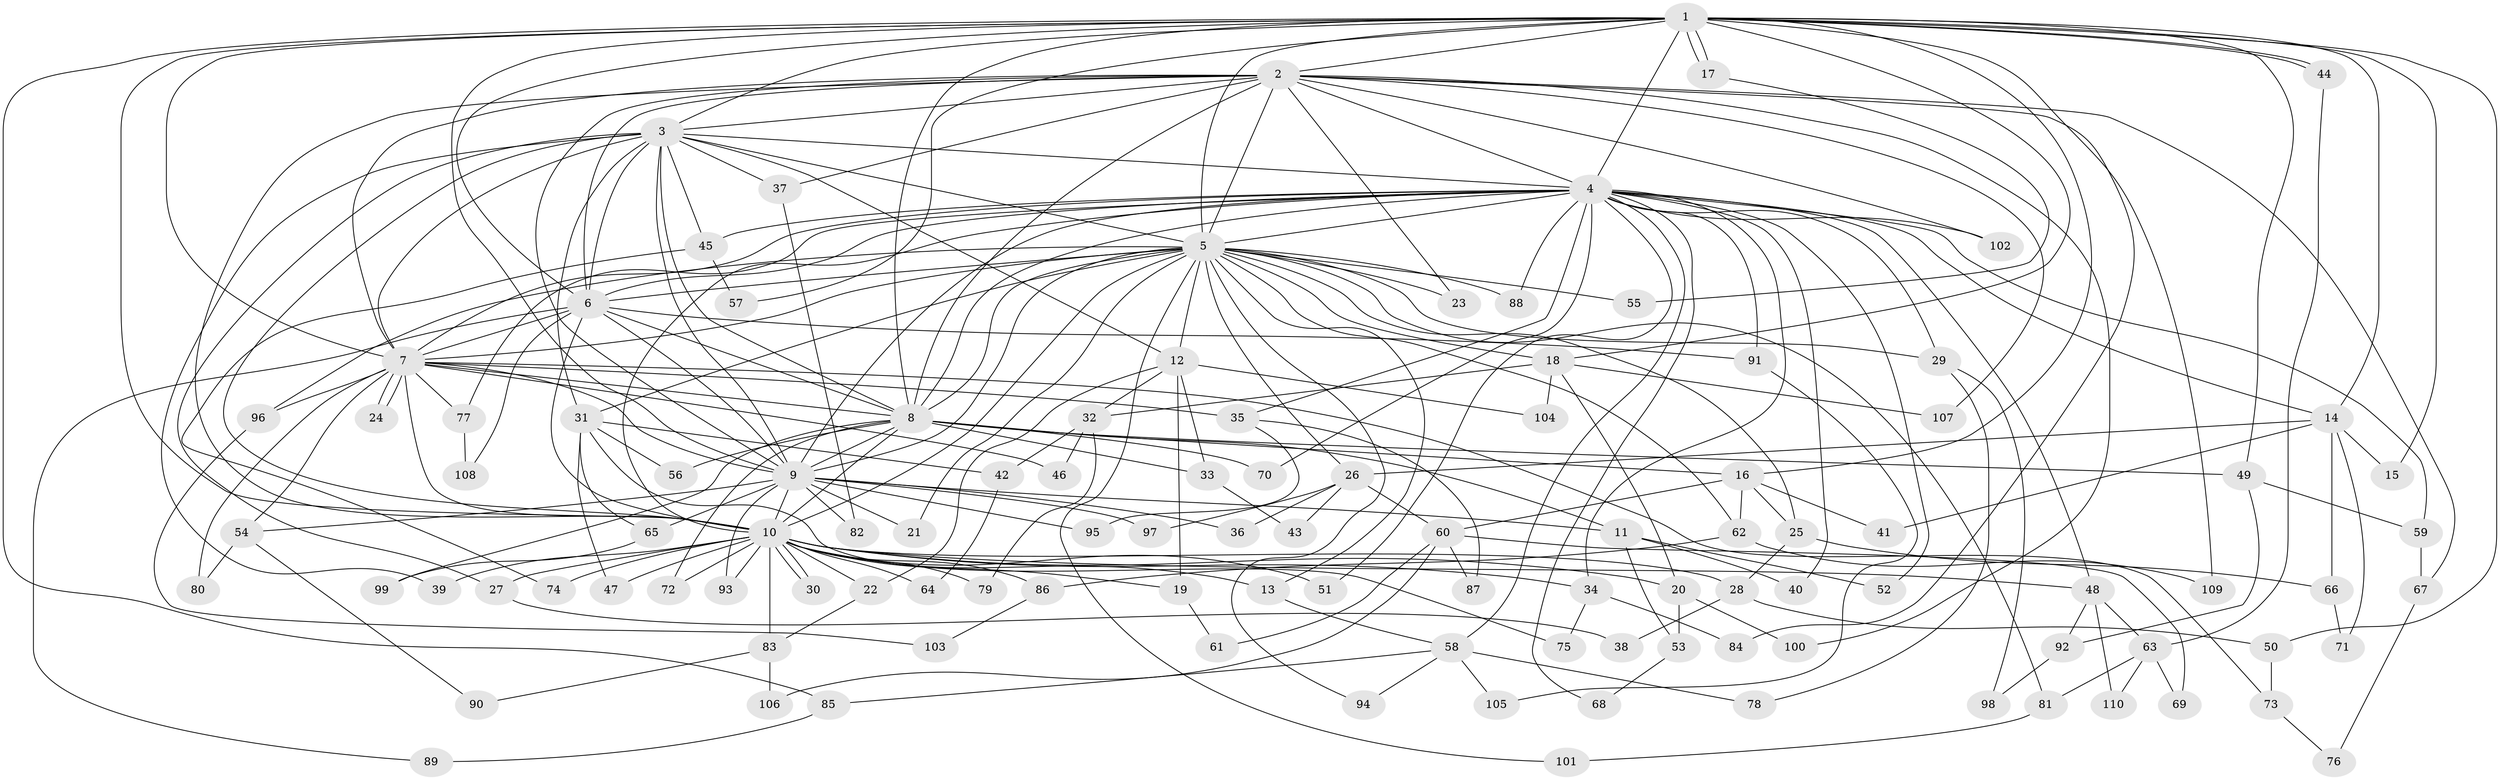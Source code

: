 // Generated by graph-tools (version 1.1) at 2025/25/03/09/25 03:25:41]
// undirected, 110 vertices, 245 edges
graph export_dot {
graph [start="1"]
  node [color=gray90,style=filled];
  1;
  2;
  3;
  4;
  5;
  6;
  7;
  8;
  9;
  10;
  11;
  12;
  13;
  14;
  15;
  16;
  17;
  18;
  19;
  20;
  21;
  22;
  23;
  24;
  25;
  26;
  27;
  28;
  29;
  30;
  31;
  32;
  33;
  34;
  35;
  36;
  37;
  38;
  39;
  40;
  41;
  42;
  43;
  44;
  45;
  46;
  47;
  48;
  49;
  50;
  51;
  52;
  53;
  54;
  55;
  56;
  57;
  58;
  59;
  60;
  61;
  62;
  63;
  64;
  65;
  66;
  67;
  68;
  69;
  70;
  71;
  72;
  73;
  74;
  75;
  76;
  77;
  78;
  79;
  80;
  81;
  82;
  83;
  84;
  85;
  86;
  87;
  88;
  89;
  90;
  91;
  92;
  93;
  94;
  95;
  96;
  97;
  98;
  99;
  100;
  101;
  102;
  103;
  104;
  105;
  106;
  107;
  108;
  109;
  110;
  1 -- 2;
  1 -- 3;
  1 -- 4;
  1 -- 5;
  1 -- 6;
  1 -- 7;
  1 -- 8;
  1 -- 9;
  1 -- 10;
  1 -- 14;
  1 -- 15;
  1 -- 16;
  1 -- 17;
  1 -- 17;
  1 -- 18;
  1 -- 44;
  1 -- 44;
  1 -- 49;
  1 -- 50;
  1 -- 57;
  1 -- 85;
  1 -- 109;
  2 -- 3;
  2 -- 4;
  2 -- 5;
  2 -- 6;
  2 -- 7;
  2 -- 8;
  2 -- 9;
  2 -- 10;
  2 -- 23;
  2 -- 37;
  2 -- 67;
  2 -- 84;
  2 -- 100;
  2 -- 102;
  2 -- 107;
  3 -- 4;
  3 -- 5;
  3 -- 6;
  3 -- 7;
  3 -- 8;
  3 -- 9;
  3 -- 10;
  3 -- 12;
  3 -- 27;
  3 -- 31;
  3 -- 37;
  3 -- 39;
  3 -- 45;
  4 -- 5;
  4 -- 6;
  4 -- 7;
  4 -- 8;
  4 -- 9;
  4 -- 10;
  4 -- 14;
  4 -- 29;
  4 -- 34;
  4 -- 35;
  4 -- 40;
  4 -- 45;
  4 -- 48;
  4 -- 51;
  4 -- 52;
  4 -- 58;
  4 -- 59;
  4 -- 68;
  4 -- 70;
  4 -- 77;
  4 -- 88;
  4 -- 91;
  4 -- 102;
  5 -- 6;
  5 -- 7;
  5 -- 8;
  5 -- 9;
  5 -- 10;
  5 -- 12;
  5 -- 13;
  5 -- 18;
  5 -- 21;
  5 -- 23;
  5 -- 25;
  5 -- 26;
  5 -- 29;
  5 -- 31;
  5 -- 55;
  5 -- 62;
  5 -- 81;
  5 -- 88;
  5 -- 94;
  5 -- 96;
  5 -- 101;
  6 -- 7;
  6 -- 8;
  6 -- 9;
  6 -- 10;
  6 -- 89;
  6 -- 91;
  6 -- 108;
  7 -- 8;
  7 -- 9;
  7 -- 10;
  7 -- 24;
  7 -- 24;
  7 -- 35;
  7 -- 46;
  7 -- 54;
  7 -- 73;
  7 -- 77;
  7 -- 80;
  7 -- 96;
  8 -- 9;
  8 -- 10;
  8 -- 11;
  8 -- 16;
  8 -- 33;
  8 -- 49;
  8 -- 56;
  8 -- 70;
  8 -- 72;
  8 -- 99;
  9 -- 10;
  9 -- 11;
  9 -- 21;
  9 -- 36;
  9 -- 54;
  9 -- 65;
  9 -- 82;
  9 -- 93;
  9 -- 95;
  9 -- 97;
  10 -- 13;
  10 -- 19;
  10 -- 20;
  10 -- 22;
  10 -- 27;
  10 -- 28;
  10 -- 30;
  10 -- 30;
  10 -- 34;
  10 -- 39;
  10 -- 47;
  10 -- 48;
  10 -- 51;
  10 -- 64;
  10 -- 72;
  10 -- 74;
  10 -- 79;
  10 -- 83;
  10 -- 86;
  10 -- 93;
  11 -- 40;
  11 -- 52;
  11 -- 53;
  12 -- 19;
  12 -- 22;
  12 -- 32;
  12 -- 33;
  12 -- 104;
  13 -- 58;
  14 -- 15;
  14 -- 26;
  14 -- 41;
  14 -- 66;
  14 -- 71;
  16 -- 25;
  16 -- 41;
  16 -- 60;
  16 -- 62;
  17 -- 55;
  18 -- 20;
  18 -- 32;
  18 -- 104;
  18 -- 107;
  19 -- 61;
  20 -- 53;
  20 -- 100;
  22 -- 83;
  25 -- 28;
  25 -- 66;
  26 -- 36;
  26 -- 43;
  26 -- 60;
  26 -- 97;
  27 -- 38;
  28 -- 38;
  28 -- 50;
  29 -- 78;
  29 -- 98;
  31 -- 42;
  31 -- 47;
  31 -- 56;
  31 -- 65;
  31 -- 75;
  32 -- 42;
  32 -- 46;
  32 -- 79;
  33 -- 43;
  34 -- 75;
  34 -- 84;
  35 -- 87;
  35 -- 95;
  37 -- 82;
  42 -- 64;
  44 -- 63;
  45 -- 57;
  45 -- 74;
  48 -- 63;
  48 -- 92;
  48 -- 110;
  49 -- 59;
  49 -- 92;
  50 -- 73;
  53 -- 68;
  54 -- 80;
  54 -- 90;
  58 -- 78;
  58 -- 85;
  58 -- 94;
  58 -- 105;
  59 -- 67;
  60 -- 61;
  60 -- 69;
  60 -- 87;
  60 -- 106;
  62 -- 86;
  62 -- 109;
  63 -- 69;
  63 -- 81;
  63 -- 110;
  65 -- 99;
  66 -- 71;
  67 -- 76;
  73 -- 76;
  77 -- 108;
  81 -- 101;
  83 -- 90;
  83 -- 106;
  85 -- 89;
  86 -- 103;
  91 -- 105;
  92 -- 98;
  96 -- 103;
}
